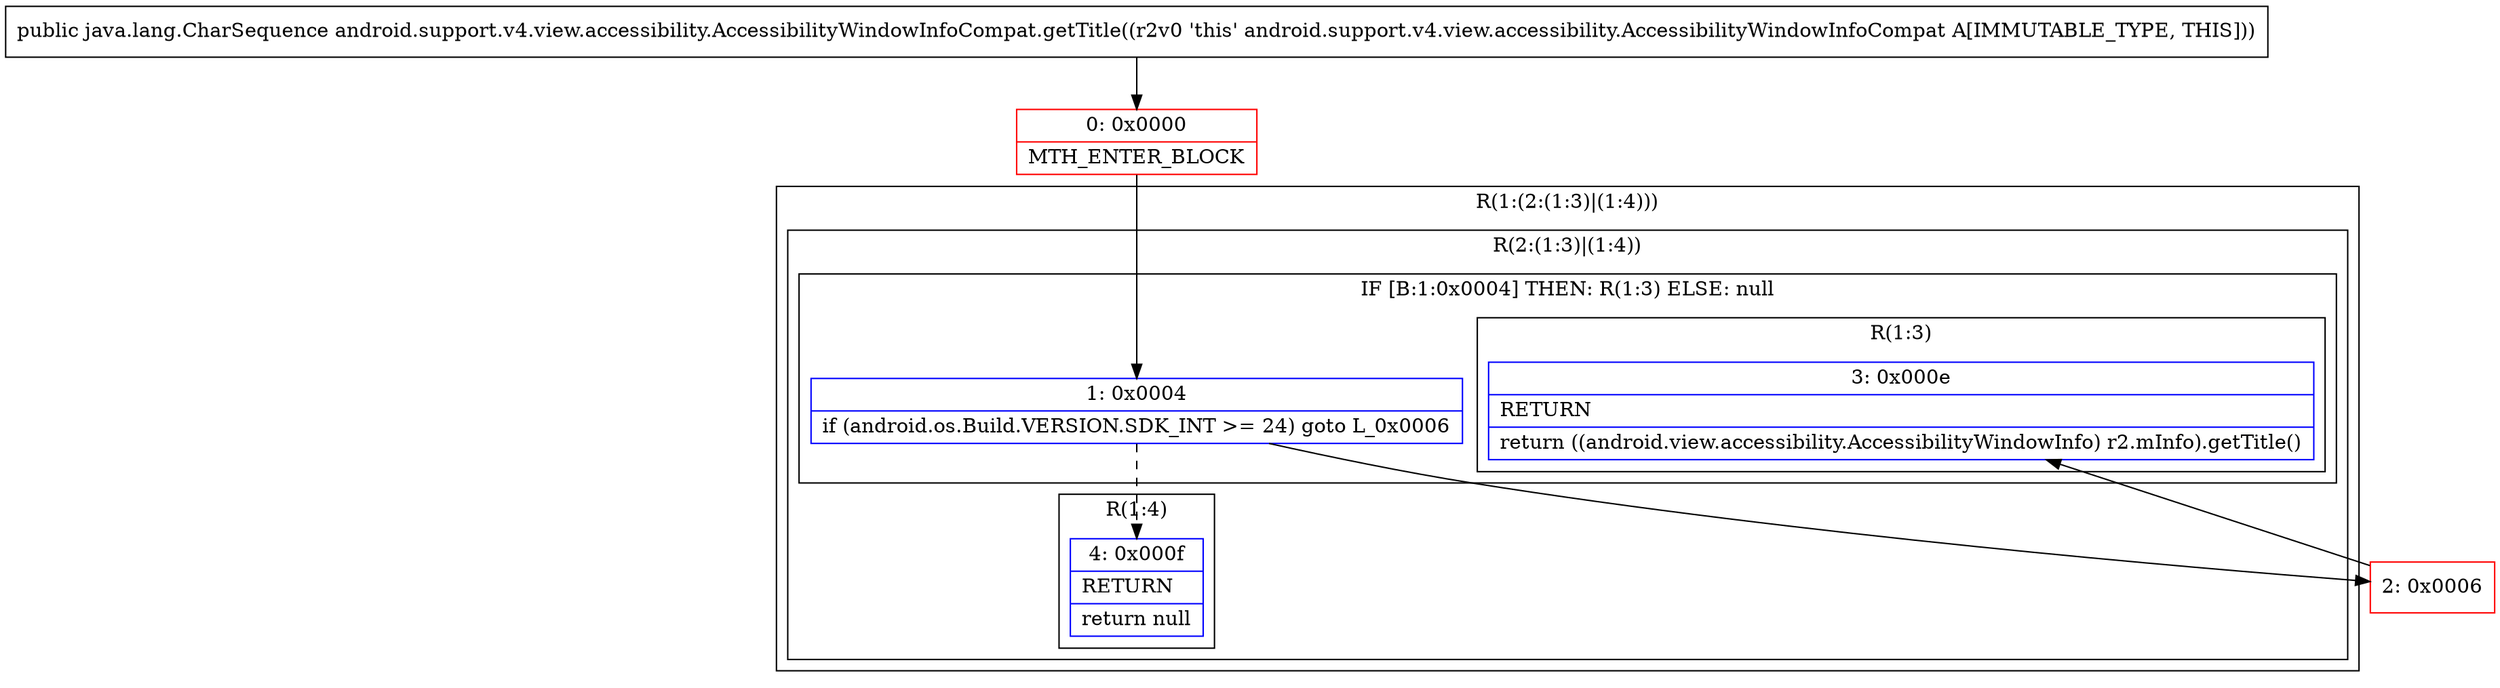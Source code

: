 digraph "CFG forandroid.support.v4.view.accessibility.AccessibilityWindowInfoCompat.getTitle()Ljava\/lang\/CharSequence;" {
subgraph cluster_Region_738877981 {
label = "R(1:(2:(1:3)|(1:4)))";
node [shape=record,color=blue];
subgraph cluster_Region_1695653917 {
label = "R(2:(1:3)|(1:4))";
node [shape=record,color=blue];
subgraph cluster_IfRegion_1164180921 {
label = "IF [B:1:0x0004] THEN: R(1:3) ELSE: null";
node [shape=record,color=blue];
Node_1 [shape=record,label="{1\:\ 0x0004|if (android.os.Build.VERSION.SDK_INT \>= 24) goto L_0x0006\l}"];
subgraph cluster_Region_1619130504 {
label = "R(1:3)";
node [shape=record,color=blue];
Node_3 [shape=record,label="{3\:\ 0x000e|RETURN\l|return ((android.view.accessibility.AccessibilityWindowInfo) r2.mInfo).getTitle()\l}"];
}
}
subgraph cluster_Region_526677007 {
label = "R(1:4)";
node [shape=record,color=blue];
Node_4 [shape=record,label="{4\:\ 0x000f|RETURN\l|return null\l}"];
}
}
}
Node_0 [shape=record,color=red,label="{0\:\ 0x0000|MTH_ENTER_BLOCK\l}"];
Node_2 [shape=record,color=red,label="{2\:\ 0x0006}"];
MethodNode[shape=record,label="{public java.lang.CharSequence android.support.v4.view.accessibility.AccessibilityWindowInfoCompat.getTitle((r2v0 'this' android.support.v4.view.accessibility.AccessibilityWindowInfoCompat A[IMMUTABLE_TYPE, THIS])) }"];
MethodNode -> Node_0;
Node_1 -> Node_2;
Node_1 -> Node_4[style=dashed];
Node_0 -> Node_1;
Node_2 -> Node_3;
}

